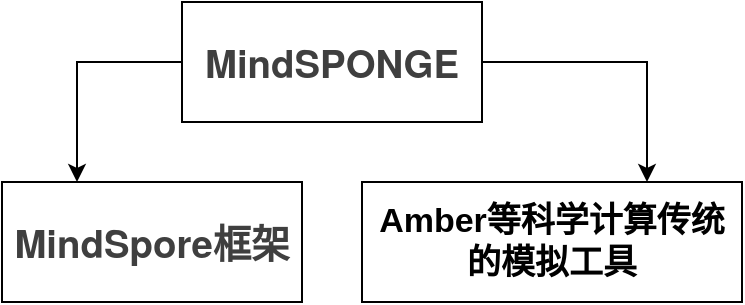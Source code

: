 <mxfile version="15.7.3" type="github">
  <diagram id="1ZEahiOKhajZeWc9lGB9" name="Page-1">
    <mxGraphModel dx="2066" dy="769" grid="1" gridSize="10" guides="1" tooltips="1" connect="1" arrows="1" fold="1" page="1" pageScale="1" pageWidth="850" pageHeight="1100" math="0" shadow="0">
      <root>
        <mxCell id="0" />
        <mxCell id="1" parent="0" />
        <mxCell id="uvl34uvF_bkpaBie-aDc-5" style="edgeStyle=orthogonalEdgeStyle;rounded=0;orthogonalLoop=1;jettySize=auto;html=1;exitX=0;exitY=0.5;exitDx=0;exitDy=0;entryX=0.25;entryY=0;entryDx=0;entryDy=0;fontSize=17;" edge="1" parent="1" source="uvl34uvF_bkpaBie-aDc-1" target="uvl34uvF_bkpaBie-aDc-2">
          <mxGeometry relative="1" as="geometry" />
        </mxCell>
        <mxCell id="uvl34uvF_bkpaBie-aDc-6" style="edgeStyle=orthogonalEdgeStyle;rounded=0;orthogonalLoop=1;jettySize=auto;html=1;exitX=1;exitY=0.5;exitDx=0;exitDy=0;entryX=0.75;entryY=0;entryDx=0;entryDy=0;fontSize=17;" edge="1" parent="1" source="uvl34uvF_bkpaBie-aDc-1" target="uvl34uvF_bkpaBie-aDc-3">
          <mxGeometry relative="1" as="geometry" />
        </mxCell>
        <mxCell id="uvl34uvF_bkpaBie-aDc-1" value="&lt;span style=&quot;color: rgb(63 , 63 , 63) ; font-family: &amp;#34;helvetica neue&amp;#34; , &amp;#34;arial&amp;#34; , &amp;#34;hiragino sans gb&amp;#34; , &amp;#34;stheiti&amp;#34; , &amp;#34;microsoft yahei&amp;#34; , &amp;#34;wenquanyi micro hei&amp;#34; ; font-size: 19.2px ; font-weight: 600 ; background-color: rgb(255 , 255 , 255)&quot;&gt;MindSPONGE &lt;/span&gt;" style="rounded=0;whiteSpace=wrap;html=1;" vertex="1" parent="1">
          <mxGeometry x="400" y="80" width="150" height="60" as="geometry" />
        </mxCell>
        <mxCell id="uvl34uvF_bkpaBie-aDc-2" value="&lt;span style=&quot;color: rgb(63 , 63 , 63) ; font-family: &amp;#34;helvetica neue&amp;#34; , &amp;#34;arial&amp;#34; , &amp;#34;hiragino sans gb&amp;#34; , &amp;#34;stheiti&amp;#34; , &amp;#34;microsoft yahei&amp;#34; , &amp;#34;wenquanyi micro hei&amp;#34; ; font-size: 19.2px ; font-weight: 600 ; background-color: rgb(255 , 255 , 255)&quot;&gt;MindSpore框架&lt;/span&gt;" style="rounded=0;whiteSpace=wrap;html=1;" vertex="1" parent="1">
          <mxGeometry x="310" y="170" width="150" height="60" as="geometry" />
        </mxCell>
        <mxCell id="uvl34uvF_bkpaBie-aDc-3" value="&lt;b&gt;&lt;font style=&quot;font-size: 17px&quot;&gt;Amber等科学计算传统的模拟工具&lt;/font&gt;&lt;/b&gt;" style="rounded=0;whiteSpace=wrap;html=1;" vertex="1" parent="1">
          <mxGeometry x="490" y="170" width="190" height="60" as="geometry" />
        </mxCell>
      </root>
    </mxGraphModel>
  </diagram>
</mxfile>
